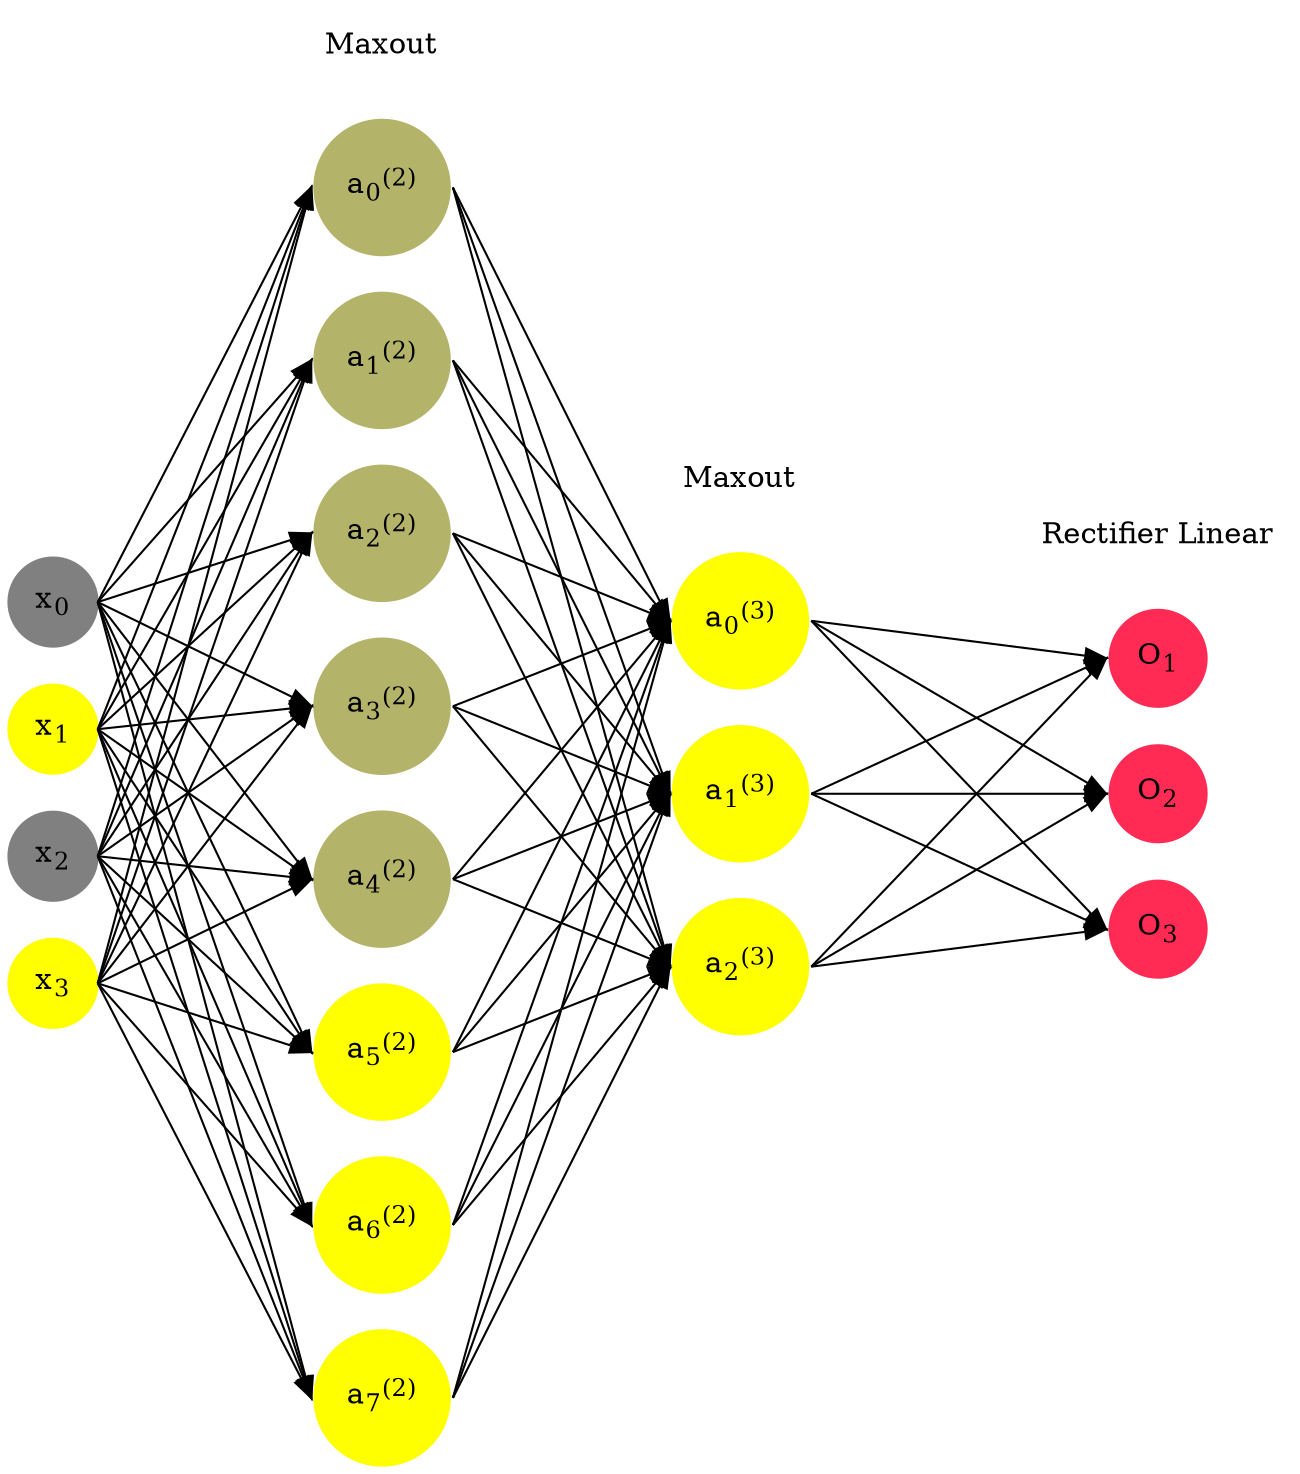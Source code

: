 digraph G {
	rankdir = LR;
	splines=false;
	edge[style=invis];
	ranksep= 1.4;
	{
	node [shape=circle, color="0.1667, 0.0, 0.5", style=filled, fillcolor="0.1667, 0.0, 0.5"];
	x0 [label=<x<sub>0</sub>>];
	}
	{
	node [shape=circle, color="0.1667, 1.0, 1.0", style=filled, fillcolor="0.1667, 1.0, 1.0"];
	x1 [label=<x<sub>1</sub>>];
	}
	{
	node [shape=circle, color="0.1667, 0.0, 0.5", style=filled, fillcolor="0.1667, 0.0, 0.5"];
	x2 [label=<x<sub>2</sub>>];
	}
	{
	node [shape=circle, color="0.1667, 1.0, 1.0", style=filled, fillcolor="0.1667, 1.0, 1.0"];
	x3 [label=<x<sub>3</sub>>];
	}
	{
	node [shape=circle, color="0.1667, 0.405756, 0.702878", style=filled, fillcolor="0.1667, 0.405756, 0.702878"];
	a02 [label=<a<sub>0</sub><sup>(2)</sup>>];
	}
	{
	node [shape=circle, color="0.1667, 0.405756, 0.702878", style=filled, fillcolor="0.1667, 0.405756, 0.702878"];
	a12 [label=<a<sub>1</sub><sup>(2)</sup>>];
	}
	{
	node [shape=circle, color="0.1667, 0.405756, 0.702878", style=filled, fillcolor="0.1667, 0.405756, 0.702878"];
	a22 [label=<a<sub>2</sub><sup>(2)</sup>>];
	}
	{
	node [shape=circle, color="0.1667, 0.405756, 0.702878", style=filled, fillcolor="0.1667, 0.405756, 0.702878"];
	a32 [label=<a<sub>3</sub><sup>(2)</sup>>];
	}
	{
	node [shape=circle, color="0.1667, 0.405756, 0.702878", style=filled, fillcolor="0.1667, 0.405756, 0.702878"];
	a42 [label=<a<sub>4</sub><sup>(2)</sup>>];
	}
	{
	node [shape=circle, color="0.1667, 2.006615, 1.503307", style=filled, fillcolor="0.1667, 2.006615, 1.503307"];
	a52 [label=<a<sub>5</sub><sup>(2)</sup>>];
	}
	{
	node [shape=circle, color="0.1667, 2.006615, 1.503307", style=filled, fillcolor="0.1667, 2.006615, 1.503307"];
	a62 [label=<a<sub>6</sub><sup>(2)</sup>>];
	}
	{
	node [shape=circle, color="0.1667, 2.006615, 1.503307", style=filled, fillcolor="0.1667, 2.006615, 1.503307"];
	a72 [label=<a<sub>7</sub><sup>(2)</sup>>];
	}
	{
	node [shape=circle, color="0.1667, 1.436024, 1.218012", style=filled, fillcolor="0.1667, 1.436024, 1.218012"];
	a03 [label=<a<sub>0</sub><sup>(3)</sup>>];
	}
	{
	node [shape=circle, color="0.1667, 1.436024, 1.218012", style=filled, fillcolor="0.1667, 1.436024, 1.218012"];
	a13 [label=<a<sub>1</sub><sup>(3)</sup>>];
	}
	{
	node [shape=circle, color="0.1667, 1.436024, 1.218012", style=filled, fillcolor="0.1667, 1.436024, 1.218012"];
	a23 [label=<a<sub>2</sub><sup>(3)</sup>>];
	}
	{
	node [shape=circle, color="0.9667, 0.83, 1.0", style=filled, fillcolor="0.9667, 0.83, 1.0"];
	O1 [label=<O<sub>1</sub>>];
	}
	{
	node [shape=circle, color="0.9667, 0.83, 1.0", style=filled, fillcolor="0.9667, 0.83, 1.0"];
	O2 [label=<O<sub>2</sub>>];
	}
	{
	node [shape=circle, color="0.9667, 0.83, 1.0", style=filled, fillcolor="0.9667, 0.83, 1.0"];
	O3 [label=<O<sub>3</sub>>];
	}
	{
	rank=same;
	x0->x1->x2->x3;
	}
	{
	rank=same;
	a02->a12->a22->a32->a42->a52->a62->a72;
	}
	{
	rank=same;
	a03->a13->a23;
	}
	{
	rank=same;
	O1->O2->O3;
	}
	l1 [shape=plaintext,label="Maxout"];
	l1->a02;
	{rank=same; l1;a02};
	l2 [shape=plaintext,label="Maxout"];
	l2->a03;
	{rank=same; l2;a03};
	l3 [shape=plaintext,label="Rectifier Linear"];
	l3->O1;
	{rank=same; l3;O1};
edge[style=solid, tailport=e, headport=w];
	{x0;x1;x2;x3} -> {a02;a12;a22;a32;a42;a52;a62;a72};
	{a02;a12;a22;a32;a42;a52;a62;a72} -> {a03;a13;a23};
	{a03;a13;a23} -> {O1,O2,O3};
}